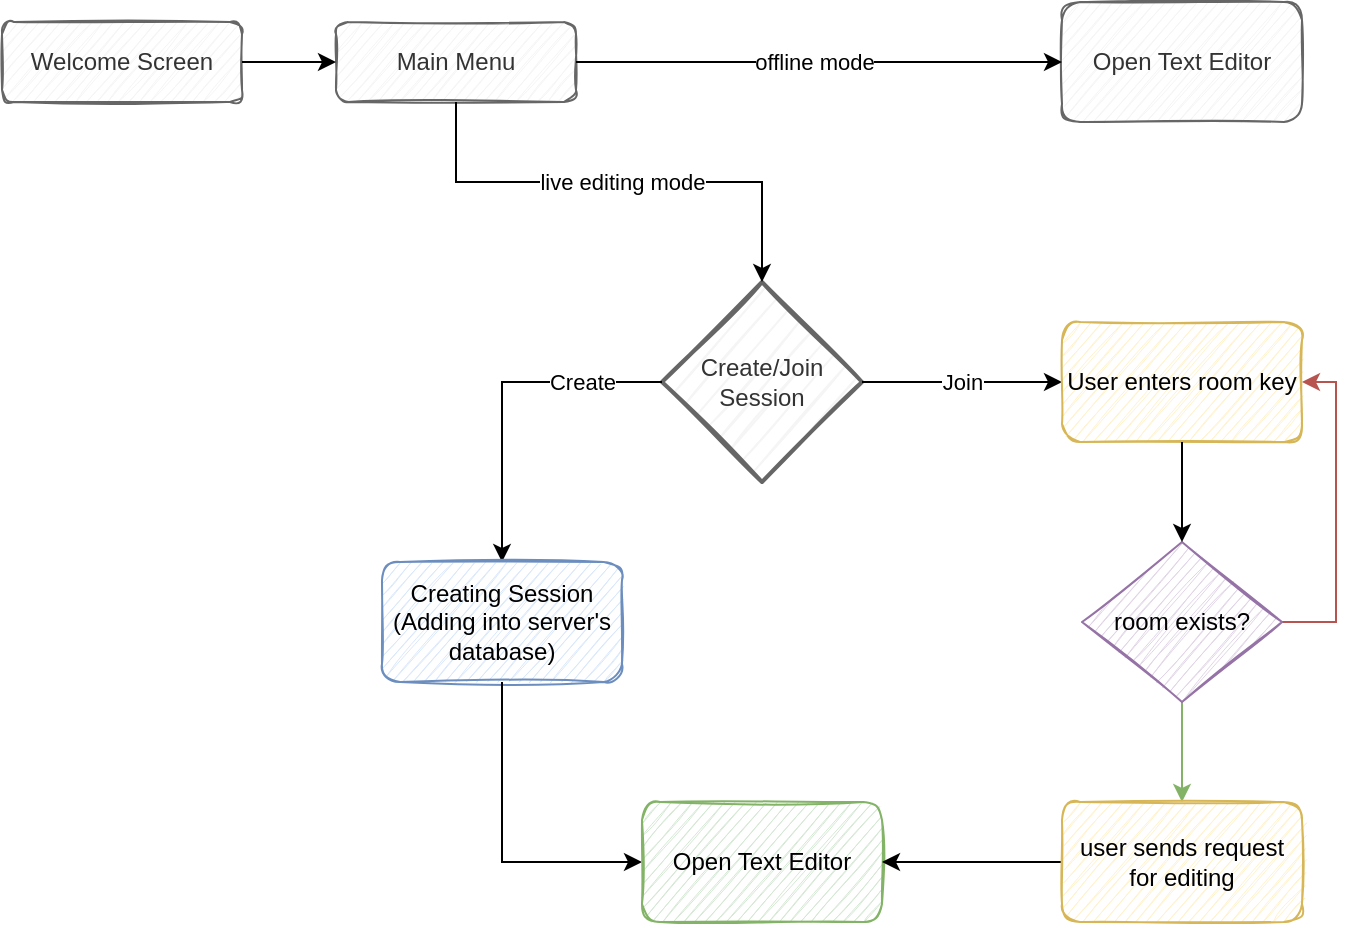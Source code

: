 <mxfile version="20.3.6" type="device"><diagram id="C5RBs43oDa-KdzZeNtuy" name="Page-1"><mxGraphModel dx="1013" dy="605" grid="1" gridSize="10" guides="1" tooltips="1" connect="1" arrows="1" fold="1" page="1" pageScale="1" pageWidth="827" pageHeight="1169" math="0" shadow="0"><root><mxCell id="WIyWlLk6GJQsqaUBKTNV-0"/><mxCell id="WIyWlLk6GJQsqaUBKTNV-1" parent="WIyWlLk6GJQsqaUBKTNV-0"/><mxCell id="WIyWlLk6GJQsqaUBKTNV-3" value="Welcome Screen" style="rounded=1;whiteSpace=wrap;html=1;fontSize=12;glass=0;strokeWidth=1;shadow=0;fillColor=#f5f5f5;fontColor=#333333;strokeColor=#666666;sketch=1;" parent="WIyWlLk6GJQsqaUBKTNV-1" vertex="1"><mxGeometry x="73" y="360" width="120" height="40" as="geometry"/></mxCell><mxCell id="S996DPyyJmjnfTyqhFFK-0" value="Main Menu" style="rounded=1;whiteSpace=wrap;html=1;fillColor=#f5f5f5;fontColor=#333333;strokeColor=#666666;sketch=1;" parent="WIyWlLk6GJQsqaUBKTNV-1" vertex="1"><mxGeometry x="240" y="360" width="120" height="40" as="geometry"/></mxCell><mxCell id="S996DPyyJmjnfTyqhFFK-8" value="Create/Join&lt;br&gt;Session" style="strokeWidth=2;html=1;shape=mxgraph.flowchart.decision;whiteSpace=wrap;fillColor=#f5f5f5;strokeColor=#666666;fontColor=#333333;sketch=1;" parent="WIyWlLk6GJQsqaUBKTNV-1" vertex="1"><mxGeometry x="403" y="490" width="100" height="100" as="geometry"/></mxCell><mxCell id="S996DPyyJmjnfTyqhFFK-11" value="" style="endArrow=classic;html=1;rounded=0;exitX=1;exitY=0.5;exitDx=0;exitDy=0;entryX=0;entryY=0.5;entryDx=0;entryDy=0;" parent="WIyWlLk6GJQsqaUBKTNV-1" source="WIyWlLk6GJQsqaUBKTNV-3" edge="1" target="S996DPyyJmjnfTyqhFFK-0"><mxGeometry width="50" height="50" relative="1" as="geometry"><mxPoint x="432" y="100" as="sourcePoint"/><mxPoint x="453" y="140" as="targetPoint"/><Array as="points"><mxPoint x="223" y="380"/></Array></mxGeometry></mxCell><mxCell id="S996DPyyJmjnfTyqhFFK-18" value="Open Text Editor" style="rounded=1;whiteSpace=wrap;html=1;fillColor=#f5f5f5;strokeColor=#666666;fontColor=#333333;sketch=1;" parent="WIyWlLk6GJQsqaUBKTNV-1" vertex="1"><mxGeometry x="603" y="350" width="120" height="60" as="geometry"/></mxCell><mxCell id="S996DPyyJmjnfTyqhFFK-19" value="" style="endArrow=classic;html=1;rounded=0;entryX=0;entryY=0.5;entryDx=0;entryDy=0;exitX=1;exitY=0.5;exitDx=0;exitDy=0;" parent="WIyWlLk6GJQsqaUBKTNV-1" source="S996DPyyJmjnfTyqhFFK-0" target="S996DPyyJmjnfTyqhFFK-18" edge="1"><mxGeometry width="50" height="50" relative="1" as="geometry"><mxPoint x="323" y="380" as="sourcePoint"/><mxPoint x="403" y="380" as="targetPoint"/><Array as="points"><mxPoint x="540" y="380"/></Array></mxGeometry></mxCell><mxCell id="cKgHyjlydtP6BdmV9ORW-7" value="offline mode" style="edgeLabel;html=1;align=center;verticalAlign=middle;resizable=0;points=[];" vertex="1" connectable="0" parent="S996DPyyJmjnfTyqhFFK-19"><mxGeometry x="-0.387" relative="1" as="geometry"><mxPoint x="44" as="offset"/></mxGeometry></mxCell><mxCell id="S996DPyyJmjnfTyqhFFK-21" value="" style="endArrow=classic;html=1;rounded=0;entryX=0.5;entryY=0;entryDx=0;entryDy=0;exitX=0;exitY=0.5;exitDx=0;exitDy=0;exitPerimeter=0;" parent="WIyWlLk6GJQsqaUBKTNV-1" source="S996DPyyJmjnfTyqhFFK-8" edge="1" target="S996DPyyJmjnfTyqhFFK-23"><mxGeometry relative="1" as="geometry"><mxPoint x="303" y="540" as="sourcePoint"/><mxPoint x="303" y="540" as="targetPoint"/><Array as="points"><mxPoint x="323" y="540"/></Array></mxGeometry></mxCell><mxCell id="S996DPyyJmjnfTyqhFFK-22" value="Create" style="edgeLabel;resizable=0;html=1;align=center;verticalAlign=middle;" parent="S996DPyyJmjnfTyqhFFK-21" connectable="0" vertex="1"><mxGeometry relative="1" as="geometry"><mxPoint x="40" y="-5" as="offset"/></mxGeometry></mxCell><mxCell id="S996DPyyJmjnfTyqhFFK-23" value="Creating Session (Adding into server's database)" style="rounded=1;whiteSpace=wrap;html=1;fillColor=#dae8fc;strokeColor=#6c8ebf;sketch=1;" parent="WIyWlLk6GJQsqaUBKTNV-1" vertex="1"><mxGeometry x="263" y="630" width="120" height="60" as="geometry"/></mxCell><mxCell id="S996DPyyJmjnfTyqhFFK-24" value="" style="endArrow=classic;html=1;rounded=0;entryX=0.5;entryY=0;entryDx=0;entryDy=0;entryPerimeter=0;exitX=0.5;exitY=1;exitDx=0;exitDy=0;" parent="WIyWlLk6GJQsqaUBKTNV-1" source="S996DPyyJmjnfTyqhFFK-0" target="S996DPyyJmjnfTyqhFFK-8" edge="1"><mxGeometry relative="1" as="geometry"><mxPoint x="453" y="430" as="sourcePoint"/><mxPoint x="453" y="520" as="targetPoint"/><Array as="points"><mxPoint x="300" y="440"/><mxPoint x="453" y="440"/></Array></mxGeometry></mxCell><mxCell id="cKgHyjlydtP6BdmV9ORW-8" value="live editing mode" style="edgeLabel;html=1;align=center;verticalAlign=middle;resizable=0;points=[];" vertex="1" connectable="0" parent="S996DPyyJmjnfTyqhFFK-24"><mxGeometry x="0.155" relative="1" as="geometry"><mxPoint x="-18" as="offset"/></mxGeometry></mxCell><mxCell id="S996DPyyJmjnfTyqhFFK-26" value="" style="endArrow=classic;html=1;rounded=0;" parent="WIyWlLk6GJQsqaUBKTNV-1" source="S996DPyyJmjnfTyqhFFK-8" edge="1"><mxGeometry relative="1" as="geometry"><mxPoint x="503" y="540" as="sourcePoint"/><mxPoint x="603" y="540" as="targetPoint"/></mxGeometry></mxCell><mxCell id="S996DPyyJmjnfTyqhFFK-27" value="Join" style="edgeLabel;resizable=0;html=1;align=center;verticalAlign=middle;" parent="S996DPyyJmjnfTyqhFFK-26" connectable="0" vertex="1"><mxGeometry relative="1" as="geometry"/></mxCell><mxCell id="S996DPyyJmjnfTyqhFFK-30" value="User enters room key" style="rounded=1;whiteSpace=wrap;html=1;fillColor=#fff2cc;strokeColor=#d6b656;sketch=1;" parent="WIyWlLk6GJQsqaUBKTNV-1" vertex="1"><mxGeometry x="603" y="510" width="120" height="60" as="geometry"/></mxCell><mxCell id="cKgHyjlydtP6BdmV9ORW-3" value="" style="edgeStyle=orthogonalEdgeStyle;rounded=0;orthogonalLoop=1;jettySize=auto;html=1;fillColor=#d5e8d4;strokeColor=#82b366;" edge="1" parent="WIyWlLk6GJQsqaUBKTNV-1" source="S996DPyyJmjnfTyqhFFK-32" target="cKgHyjlydtP6BdmV9ORW-2"><mxGeometry relative="1" as="geometry"/></mxCell><mxCell id="cKgHyjlydtP6BdmV9ORW-9" style="edgeStyle=orthogonalEdgeStyle;rounded=0;orthogonalLoop=1;jettySize=auto;html=1;entryX=1;entryY=0.5;entryDx=0;entryDy=0;fillColor=#f8cecc;strokeColor=#b85450;" edge="1" parent="WIyWlLk6GJQsqaUBKTNV-1" source="S996DPyyJmjnfTyqhFFK-32" target="S996DPyyJmjnfTyqhFFK-30"><mxGeometry relative="1" as="geometry"><Array as="points"><mxPoint x="740" y="660"/><mxPoint x="740" y="540"/></Array></mxGeometry></mxCell><mxCell id="S996DPyyJmjnfTyqhFFK-32" value="room exists?" style="rhombus;whiteSpace=wrap;html=1;fillColor=#e1d5e7;strokeColor=#9673a6;sketch=1;" parent="WIyWlLk6GJQsqaUBKTNV-1" vertex="1"><mxGeometry x="613" y="620" width="100" height="80" as="geometry"/></mxCell><mxCell id="S996DPyyJmjnfTyqhFFK-33" value="" style="endArrow=classic;html=1;rounded=0;entryX=0.5;entryY=0;entryDx=0;entryDy=0;" parent="WIyWlLk6GJQsqaUBKTNV-1" source="S996DPyyJmjnfTyqhFFK-30" edge="1" target="S996DPyyJmjnfTyqhFFK-32"><mxGeometry width="50" height="50" relative="1" as="geometry"><mxPoint x="663" y="720" as="sourcePoint"/><mxPoint x="663" y="710" as="targetPoint"/></mxGeometry></mxCell><mxCell id="S996DPyyJmjnfTyqhFFK-43" value="" style="endArrow=classic;html=1;rounded=0;exitX=0.5;exitY=1;exitDx=0;exitDy=0;entryX=0;entryY=0.5;entryDx=0;entryDy=0;" parent="WIyWlLk6GJQsqaUBKTNV-1" source="S996DPyyJmjnfTyqhFFK-23" edge="1" target="S996DPyyJmjnfTyqhFFK-44"><mxGeometry width="50" height="50" relative="1" as="geometry"><mxPoint x="243" y="640" as="sourcePoint"/><mxPoint x="243" y="610" as="targetPoint"/><Array as="points"><mxPoint x="323" y="780"/></Array></mxGeometry></mxCell><mxCell id="S996DPyyJmjnfTyqhFFK-44" value="Open Text Editor" style="rounded=1;whiteSpace=wrap;html=1;fillColor=#d5e8d4;strokeColor=#82b366;sketch=1;" parent="WIyWlLk6GJQsqaUBKTNV-1" vertex="1"><mxGeometry x="393" y="750" width="120" height="60" as="geometry"/></mxCell><mxCell id="cKgHyjlydtP6BdmV9ORW-5" style="edgeStyle=orthogonalEdgeStyle;rounded=0;orthogonalLoop=1;jettySize=auto;html=1;entryX=1;entryY=0.5;entryDx=0;entryDy=0;" edge="1" parent="WIyWlLk6GJQsqaUBKTNV-1" source="cKgHyjlydtP6BdmV9ORW-2" target="S996DPyyJmjnfTyqhFFK-44"><mxGeometry relative="1" as="geometry"><Array as="points"><mxPoint x="533" y="780"/><mxPoint x="533" y="780"/></Array></mxGeometry></mxCell><mxCell id="cKgHyjlydtP6BdmV9ORW-2" value="user sends request for editing" style="whiteSpace=wrap;html=1;rounded=1;fillColor=#fff2cc;strokeColor=#d6b656;sketch=1;" vertex="1" parent="WIyWlLk6GJQsqaUBKTNV-1"><mxGeometry x="603" y="750" width="120" height="60" as="geometry"/></mxCell></root></mxGraphModel></diagram></mxfile>
